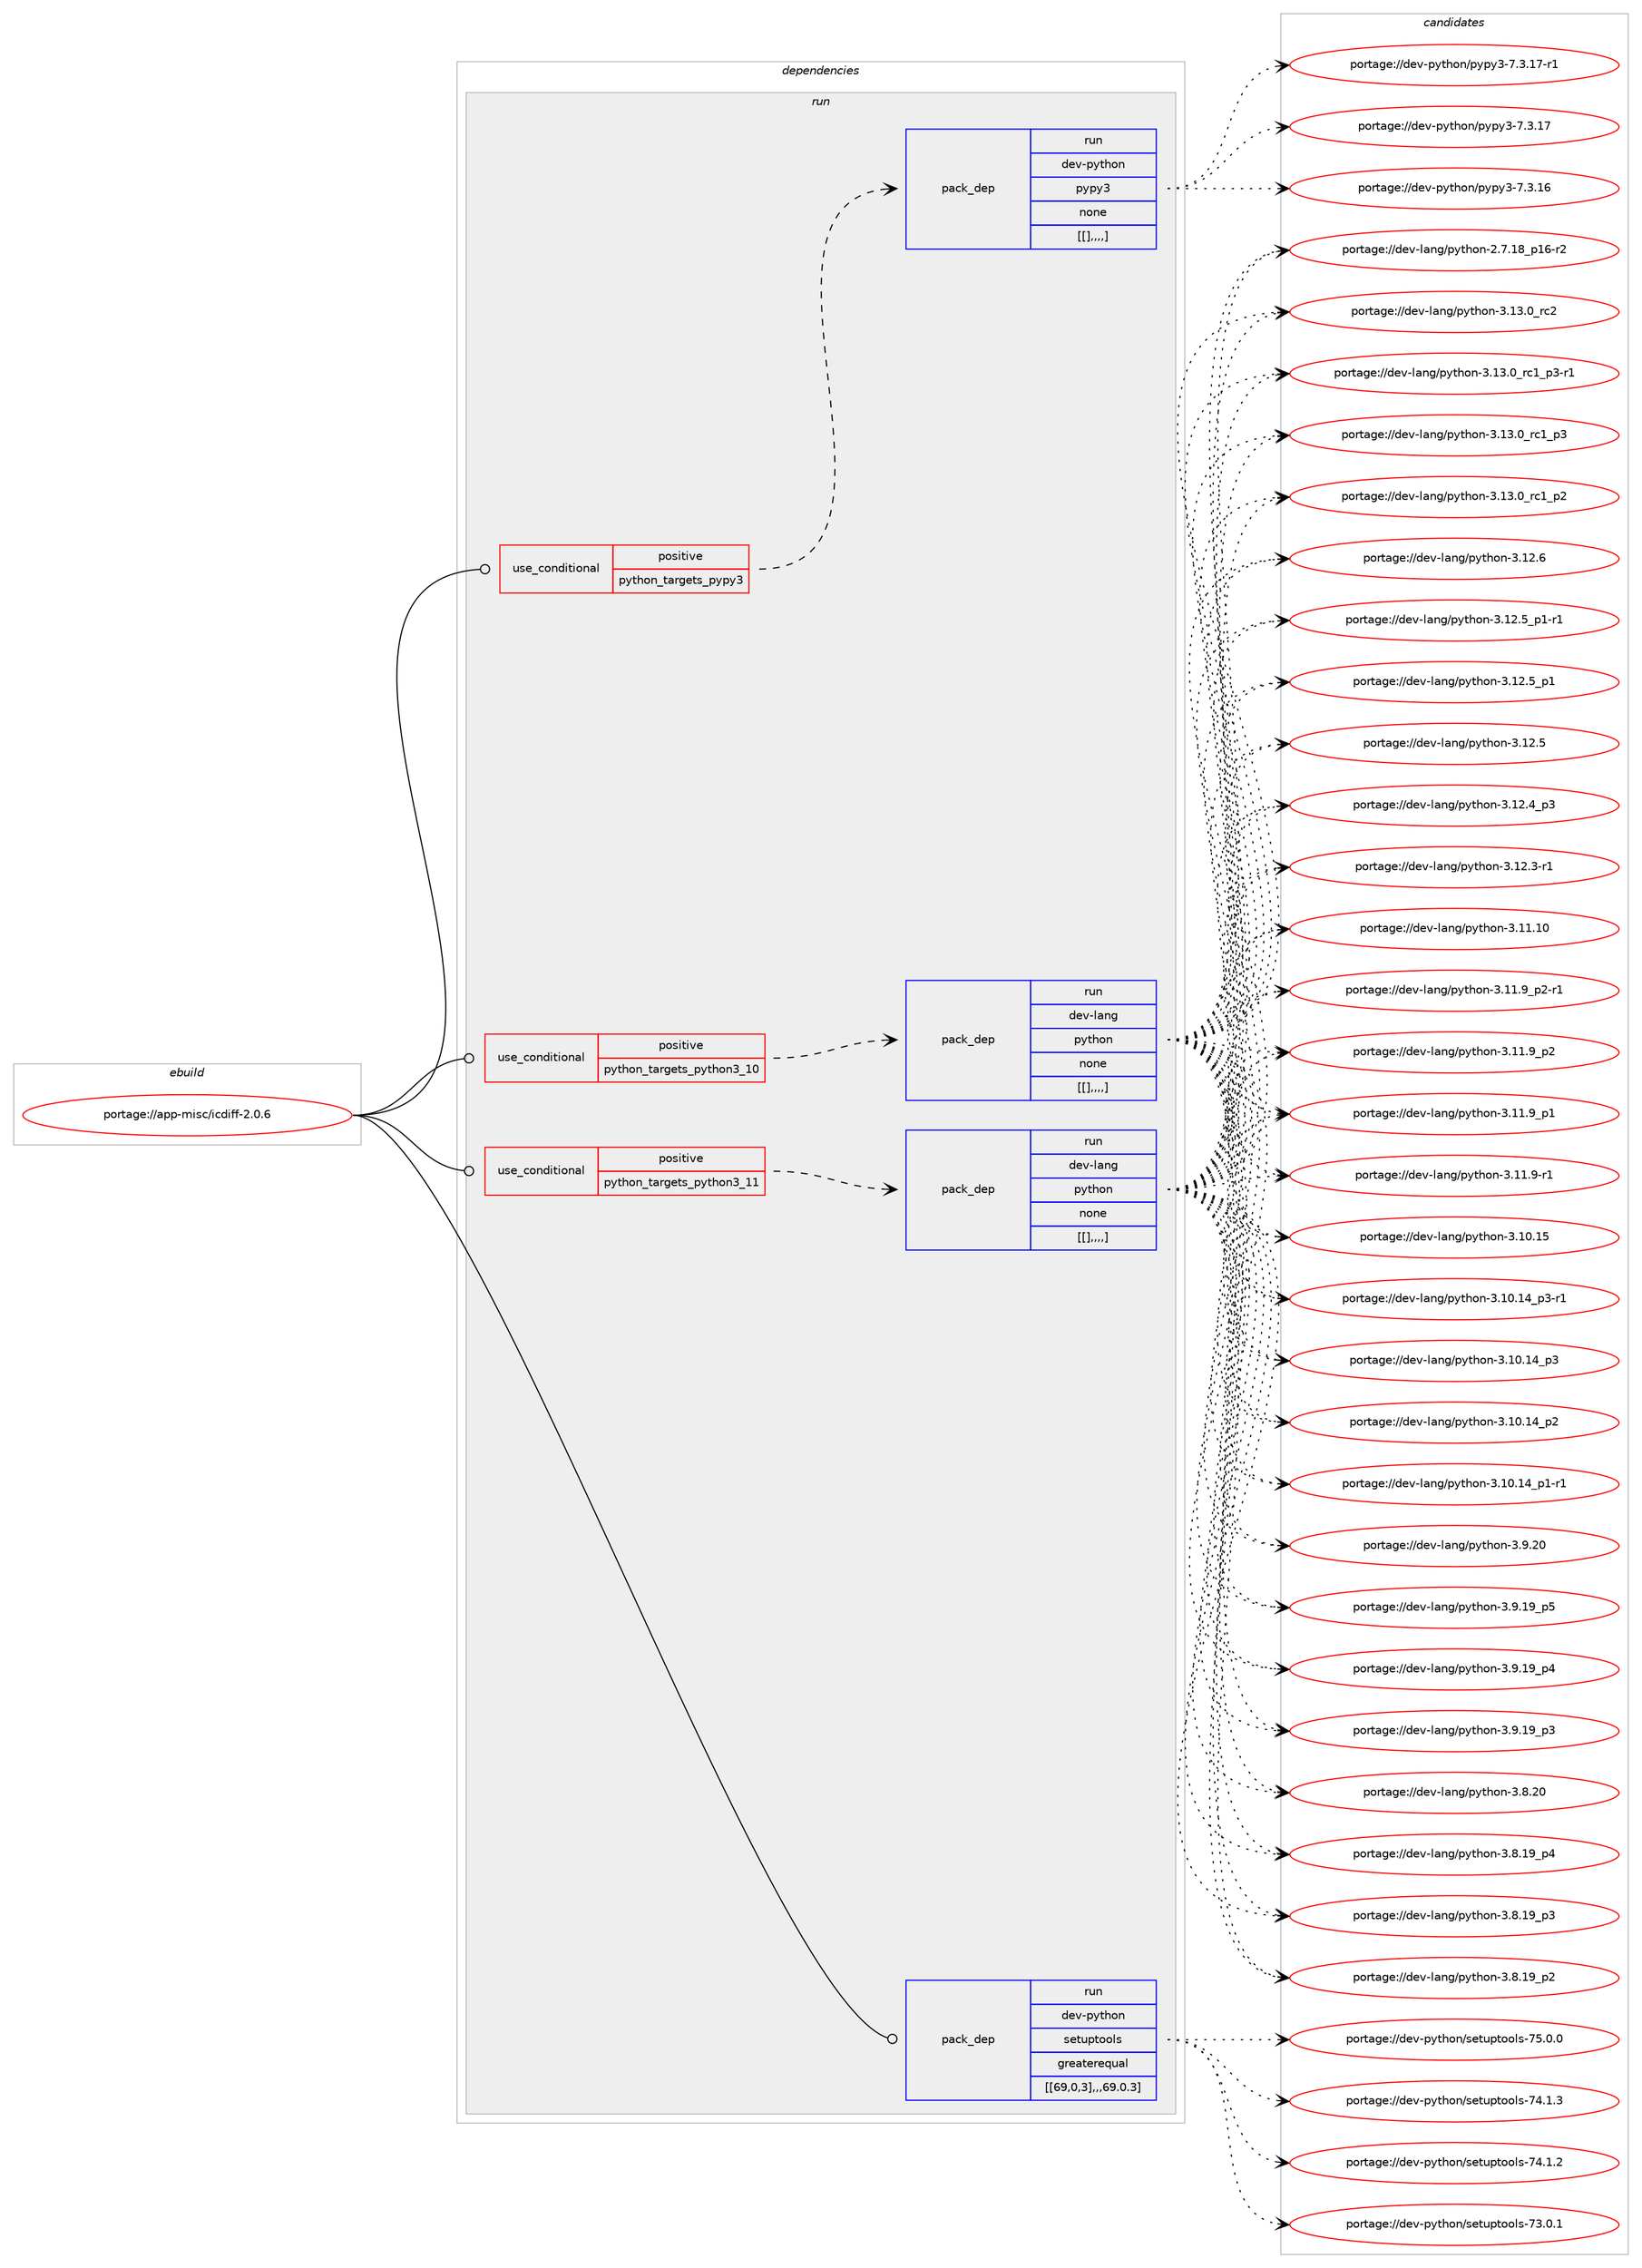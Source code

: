 digraph prolog {

# *************
# Graph options
# *************

newrank=true;
concentrate=true;
compound=true;
graph [rankdir=LR,fontname=Helvetica,fontsize=10,ranksep=1.5];#, ranksep=2.5, nodesep=0.2];
edge  [arrowhead=vee];
node  [fontname=Helvetica,fontsize=10];

# **********
# The ebuild
# **********

subgraph cluster_leftcol {
color=gray;
label=<<i>ebuild</i>>;
id [label="portage://app-misc/icdiff-2.0.6", color=red, width=4, href="../app-misc/icdiff-2.0.6.svg"];
}

# ****************
# The dependencies
# ****************

subgraph cluster_midcol {
color=gray;
label=<<i>dependencies</i>>;
subgraph cluster_compile {
fillcolor="#eeeeee";
style=filled;
label=<<i>compile</i>>;
}
subgraph cluster_compileandrun {
fillcolor="#eeeeee";
style=filled;
label=<<i>compile and run</i>>;
}
subgraph cluster_run {
fillcolor="#eeeeee";
style=filled;
label=<<i>run</i>>;
subgraph cond12246 {
dependency42111 [label=<<TABLE BORDER="0" CELLBORDER="1" CELLSPACING="0" CELLPADDING="4"><TR><TD ROWSPAN="3" CELLPADDING="10">use_conditional</TD></TR><TR><TD>positive</TD></TR><TR><TD>python_targets_pypy3</TD></TR></TABLE>>, shape=none, color=red];
subgraph pack29472 {
dependency42112 [label=<<TABLE BORDER="0" CELLBORDER="1" CELLSPACING="0" CELLPADDING="4" WIDTH="220"><TR><TD ROWSPAN="6" CELLPADDING="30">pack_dep</TD></TR><TR><TD WIDTH="110">run</TD></TR><TR><TD>dev-python</TD></TR><TR><TD>pypy3</TD></TR><TR><TD>none</TD></TR><TR><TD>[[],,,,]</TD></TR></TABLE>>, shape=none, color=blue];
}
dependency42111:e -> dependency42112:w [weight=20,style="dashed",arrowhead="vee"];
}
id:e -> dependency42111:w [weight=20,style="solid",arrowhead="odot"];
subgraph cond12247 {
dependency42113 [label=<<TABLE BORDER="0" CELLBORDER="1" CELLSPACING="0" CELLPADDING="4"><TR><TD ROWSPAN="3" CELLPADDING="10">use_conditional</TD></TR><TR><TD>positive</TD></TR><TR><TD>python_targets_python3_10</TD></TR></TABLE>>, shape=none, color=red];
subgraph pack29473 {
dependency42114 [label=<<TABLE BORDER="0" CELLBORDER="1" CELLSPACING="0" CELLPADDING="4" WIDTH="220"><TR><TD ROWSPAN="6" CELLPADDING="30">pack_dep</TD></TR><TR><TD WIDTH="110">run</TD></TR><TR><TD>dev-lang</TD></TR><TR><TD>python</TD></TR><TR><TD>none</TD></TR><TR><TD>[[],,,,]</TD></TR></TABLE>>, shape=none, color=blue];
}
dependency42113:e -> dependency42114:w [weight=20,style="dashed",arrowhead="vee"];
}
id:e -> dependency42113:w [weight=20,style="solid",arrowhead="odot"];
subgraph cond12248 {
dependency42115 [label=<<TABLE BORDER="0" CELLBORDER="1" CELLSPACING="0" CELLPADDING="4"><TR><TD ROWSPAN="3" CELLPADDING="10">use_conditional</TD></TR><TR><TD>positive</TD></TR><TR><TD>python_targets_python3_11</TD></TR></TABLE>>, shape=none, color=red];
subgraph pack29474 {
dependency42116 [label=<<TABLE BORDER="0" CELLBORDER="1" CELLSPACING="0" CELLPADDING="4" WIDTH="220"><TR><TD ROWSPAN="6" CELLPADDING="30">pack_dep</TD></TR><TR><TD WIDTH="110">run</TD></TR><TR><TD>dev-lang</TD></TR><TR><TD>python</TD></TR><TR><TD>none</TD></TR><TR><TD>[[],,,,]</TD></TR></TABLE>>, shape=none, color=blue];
}
dependency42115:e -> dependency42116:w [weight=20,style="dashed",arrowhead="vee"];
}
id:e -> dependency42115:w [weight=20,style="solid",arrowhead="odot"];
subgraph pack29475 {
dependency42117 [label=<<TABLE BORDER="0" CELLBORDER="1" CELLSPACING="0" CELLPADDING="4" WIDTH="220"><TR><TD ROWSPAN="6" CELLPADDING="30">pack_dep</TD></TR><TR><TD WIDTH="110">run</TD></TR><TR><TD>dev-python</TD></TR><TR><TD>setuptools</TD></TR><TR><TD>greaterequal</TD></TR><TR><TD>[[69,0,3],,,69.0.3]</TD></TR></TABLE>>, shape=none, color=blue];
}
id:e -> dependency42117:w [weight=20,style="solid",arrowhead="odot"];
}
}

# **************
# The candidates
# **************

subgraph cluster_choices {
rank=same;
color=gray;
label=<<i>candidates</i>>;

subgraph choice29472 {
color=black;
nodesep=1;
choice100101118451121211161041111104711212111212151455546514649554511449 [label="portage://dev-python/pypy3-7.3.17-r1", color=red, width=4,href="../dev-python/pypy3-7.3.17-r1.svg"];
choice10010111845112121116104111110471121211121215145554651464955 [label="portage://dev-python/pypy3-7.3.17", color=red, width=4,href="../dev-python/pypy3-7.3.17.svg"];
choice10010111845112121116104111110471121211121215145554651464954 [label="portage://dev-python/pypy3-7.3.16", color=red, width=4,href="../dev-python/pypy3-7.3.16.svg"];
dependency42112:e -> choice100101118451121211161041111104711212111212151455546514649554511449:w [style=dotted,weight="100"];
dependency42112:e -> choice10010111845112121116104111110471121211121215145554651464955:w [style=dotted,weight="100"];
dependency42112:e -> choice10010111845112121116104111110471121211121215145554651464954:w [style=dotted,weight="100"];
}
subgraph choice29473 {
color=black;
nodesep=1;
choice10010111845108971101034711212111610411111045514649514648951149950 [label="portage://dev-lang/python-3.13.0_rc2", color=red, width=4,href="../dev-lang/python-3.13.0_rc2.svg"];
choice1001011184510897110103471121211161041111104551464951464895114994995112514511449 [label="portage://dev-lang/python-3.13.0_rc1_p3-r1", color=red, width=4,href="../dev-lang/python-3.13.0_rc1_p3-r1.svg"];
choice100101118451089711010347112121116104111110455146495146489511499499511251 [label="portage://dev-lang/python-3.13.0_rc1_p3", color=red, width=4,href="../dev-lang/python-3.13.0_rc1_p3.svg"];
choice100101118451089711010347112121116104111110455146495146489511499499511250 [label="portage://dev-lang/python-3.13.0_rc1_p2", color=red, width=4,href="../dev-lang/python-3.13.0_rc1_p2.svg"];
choice10010111845108971101034711212111610411111045514649504654 [label="portage://dev-lang/python-3.12.6", color=red, width=4,href="../dev-lang/python-3.12.6.svg"];
choice1001011184510897110103471121211161041111104551464950465395112494511449 [label="portage://dev-lang/python-3.12.5_p1-r1", color=red, width=4,href="../dev-lang/python-3.12.5_p1-r1.svg"];
choice100101118451089711010347112121116104111110455146495046539511249 [label="portage://dev-lang/python-3.12.5_p1", color=red, width=4,href="../dev-lang/python-3.12.5_p1.svg"];
choice10010111845108971101034711212111610411111045514649504653 [label="portage://dev-lang/python-3.12.5", color=red, width=4,href="../dev-lang/python-3.12.5.svg"];
choice100101118451089711010347112121116104111110455146495046529511251 [label="portage://dev-lang/python-3.12.4_p3", color=red, width=4,href="../dev-lang/python-3.12.4_p3.svg"];
choice100101118451089711010347112121116104111110455146495046514511449 [label="portage://dev-lang/python-3.12.3-r1", color=red, width=4,href="../dev-lang/python-3.12.3-r1.svg"];
choice1001011184510897110103471121211161041111104551464949464948 [label="portage://dev-lang/python-3.11.10", color=red, width=4,href="../dev-lang/python-3.11.10.svg"];
choice1001011184510897110103471121211161041111104551464949465795112504511449 [label="portage://dev-lang/python-3.11.9_p2-r1", color=red, width=4,href="../dev-lang/python-3.11.9_p2-r1.svg"];
choice100101118451089711010347112121116104111110455146494946579511250 [label="portage://dev-lang/python-3.11.9_p2", color=red, width=4,href="../dev-lang/python-3.11.9_p2.svg"];
choice100101118451089711010347112121116104111110455146494946579511249 [label="portage://dev-lang/python-3.11.9_p1", color=red, width=4,href="../dev-lang/python-3.11.9_p1.svg"];
choice100101118451089711010347112121116104111110455146494946574511449 [label="portage://dev-lang/python-3.11.9-r1", color=red, width=4,href="../dev-lang/python-3.11.9-r1.svg"];
choice1001011184510897110103471121211161041111104551464948464953 [label="portage://dev-lang/python-3.10.15", color=red, width=4,href="../dev-lang/python-3.10.15.svg"];
choice100101118451089711010347112121116104111110455146494846495295112514511449 [label="portage://dev-lang/python-3.10.14_p3-r1", color=red, width=4,href="../dev-lang/python-3.10.14_p3-r1.svg"];
choice10010111845108971101034711212111610411111045514649484649529511251 [label="portage://dev-lang/python-3.10.14_p3", color=red, width=4,href="../dev-lang/python-3.10.14_p3.svg"];
choice10010111845108971101034711212111610411111045514649484649529511250 [label="portage://dev-lang/python-3.10.14_p2", color=red, width=4,href="../dev-lang/python-3.10.14_p2.svg"];
choice100101118451089711010347112121116104111110455146494846495295112494511449 [label="portage://dev-lang/python-3.10.14_p1-r1", color=red, width=4,href="../dev-lang/python-3.10.14_p1-r1.svg"];
choice10010111845108971101034711212111610411111045514657465048 [label="portage://dev-lang/python-3.9.20", color=red, width=4,href="../dev-lang/python-3.9.20.svg"];
choice100101118451089711010347112121116104111110455146574649579511253 [label="portage://dev-lang/python-3.9.19_p5", color=red, width=4,href="../dev-lang/python-3.9.19_p5.svg"];
choice100101118451089711010347112121116104111110455146574649579511252 [label="portage://dev-lang/python-3.9.19_p4", color=red, width=4,href="../dev-lang/python-3.9.19_p4.svg"];
choice100101118451089711010347112121116104111110455146574649579511251 [label="portage://dev-lang/python-3.9.19_p3", color=red, width=4,href="../dev-lang/python-3.9.19_p3.svg"];
choice10010111845108971101034711212111610411111045514656465048 [label="portage://dev-lang/python-3.8.20", color=red, width=4,href="../dev-lang/python-3.8.20.svg"];
choice100101118451089711010347112121116104111110455146564649579511252 [label="portage://dev-lang/python-3.8.19_p4", color=red, width=4,href="../dev-lang/python-3.8.19_p4.svg"];
choice100101118451089711010347112121116104111110455146564649579511251 [label="portage://dev-lang/python-3.8.19_p3", color=red, width=4,href="../dev-lang/python-3.8.19_p3.svg"];
choice100101118451089711010347112121116104111110455146564649579511250 [label="portage://dev-lang/python-3.8.19_p2", color=red, width=4,href="../dev-lang/python-3.8.19_p2.svg"];
choice100101118451089711010347112121116104111110455046554649569511249544511450 [label="portage://dev-lang/python-2.7.18_p16-r2", color=red, width=4,href="../dev-lang/python-2.7.18_p16-r2.svg"];
dependency42114:e -> choice10010111845108971101034711212111610411111045514649514648951149950:w [style=dotted,weight="100"];
dependency42114:e -> choice1001011184510897110103471121211161041111104551464951464895114994995112514511449:w [style=dotted,weight="100"];
dependency42114:e -> choice100101118451089711010347112121116104111110455146495146489511499499511251:w [style=dotted,weight="100"];
dependency42114:e -> choice100101118451089711010347112121116104111110455146495146489511499499511250:w [style=dotted,weight="100"];
dependency42114:e -> choice10010111845108971101034711212111610411111045514649504654:w [style=dotted,weight="100"];
dependency42114:e -> choice1001011184510897110103471121211161041111104551464950465395112494511449:w [style=dotted,weight="100"];
dependency42114:e -> choice100101118451089711010347112121116104111110455146495046539511249:w [style=dotted,weight="100"];
dependency42114:e -> choice10010111845108971101034711212111610411111045514649504653:w [style=dotted,weight="100"];
dependency42114:e -> choice100101118451089711010347112121116104111110455146495046529511251:w [style=dotted,weight="100"];
dependency42114:e -> choice100101118451089711010347112121116104111110455146495046514511449:w [style=dotted,weight="100"];
dependency42114:e -> choice1001011184510897110103471121211161041111104551464949464948:w [style=dotted,weight="100"];
dependency42114:e -> choice1001011184510897110103471121211161041111104551464949465795112504511449:w [style=dotted,weight="100"];
dependency42114:e -> choice100101118451089711010347112121116104111110455146494946579511250:w [style=dotted,weight="100"];
dependency42114:e -> choice100101118451089711010347112121116104111110455146494946579511249:w [style=dotted,weight="100"];
dependency42114:e -> choice100101118451089711010347112121116104111110455146494946574511449:w [style=dotted,weight="100"];
dependency42114:e -> choice1001011184510897110103471121211161041111104551464948464953:w [style=dotted,weight="100"];
dependency42114:e -> choice100101118451089711010347112121116104111110455146494846495295112514511449:w [style=dotted,weight="100"];
dependency42114:e -> choice10010111845108971101034711212111610411111045514649484649529511251:w [style=dotted,weight="100"];
dependency42114:e -> choice10010111845108971101034711212111610411111045514649484649529511250:w [style=dotted,weight="100"];
dependency42114:e -> choice100101118451089711010347112121116104111110455146494846495295112494511449:w [style=dotted,weight="100"];
dependency42114:e -> choice10010111845108971101034711212111610411111045514657465048:w [style=dotted,weight="100"];
dependency42114:e -> choice100101118451089711010347112121116104111110455146574649579511253:w [style=dotted,weight="100"];
dependency42114:e -> choice100101118451089711010347112121116104111110455146574649579511252:w [style=dotted,weight="100"];
dependency42114:e -> choice100101118451089711010347112121116104111110455146574649579511251:w [style=dotted,weight="100"];
dependency42114:e -> choice10010111845108971101034711212111610411111045514656465048:w [style=dotted,weight="100"];
dependency42114:e -> choice100101118451089711010347112121116104111110455146564649579511252:w [style=dotted,weight="100"];
dependency42114:e -> choice100101118451089711010347112121116104111110455146564649579511251:w [style=dotted,weight="100"];
dependency42114:e -> choice100101118451089711010347112121116104111110455146564649579511250:w [style=dotted,weight="100"];
dependency42114:e -> choice100101118451089711010347112121116104111110455046554649569511249544511450:w [style=dotted,weight="100"];
}
subgraph choice29474 {
color=black;
nodesep=1;
choice10010111845108971101034711212111610411111045514649514648951149950 [label="portage://dev-lang/python-3.13.0_rc2", color=red, width=4,href="../dev-lang/python-3.13.0_rc2.svg"];
choice1001011184510897110103471121211161041111104551464951464895114994995112514511449 [label="portage://dev-lang/python-3.13.0_rc1_p3-r1", color=red, width=4,href="../dev-lang/python-3.13.0_rc1_p3-r1.svg"];
choice100101118451089711010347112121116104111110455146495146489511499499511251 [label="portage://dev-lang/python-3.13.0_rc1_p3", color=red, width=4,href="../dev-lang/python-3.13.0_rc1_p3.svg"];
choice100101118451089711010347112121116104111110455146495146489511499499511250 [label="portage://dev-lang/python-3.13.0_rc1_p2", color=red, width=4,href="../dev-lang/python-3.13.0_rc1_p2.svg"];
choice10010111845108971101034711212111610411111045514649504654 [label="portage://dev-lang/python-3.12.6", color=red, width=4,href="../dev-lang/python-3.12.6.svg"];
choice1001011184510897110103471121211161041111104551464950465395112494511449 [label="portage://dev-lang/python-3.12.5_p1-r1", color=red, width=4,href="../dev-lang/python-3.12.5_p1-r1.svg"];
choice100101118451089711010347112121116104111110455146495046539511249 [label="portage://dev-lang/python-3.12.5_p1", color=red, width=4,href="../dev-lang/python-3.12.5_p1.svg"];
choice10010111845108971101034711212111610411111045514649504653 [label="portage://dev-lang/python-3.12.5", color=red, width=4,href="../dev-lang/python-3.12.5.svg"];
choice100101118451089711010347112121116104111110455146495046529511251 [label="portage://dev-lang/python-3.12.4_p3", color=red, width=4,href="../dev-lang/python-3.12.4_p3.svg"];
choice100101118451089711010347112121116104111110455146495046514511449 [label="portage://dev-lang/python-3.12.3-r1", color=red, width=4,href="../dev-lang/python-3.12.3-r1.svg"];
choice1001011184510897110103471121211161041111104551464949464948 [label="portage://dev-lang/python-3.11.10", color=red, width=4,href="../dev-lang/python-3.11.10.svg"];
choice1001011184510897110103471121211161041111104551464949465795112504511449 [label="portage://dev-lang/python-3.11.9_p2-r1", color=red, width=4,href="../dev-lang/python-3.11.9_p2-r1.svg"];
choice100101118451089711010347112121116104111110455146494946579511250 [label="portage://dev-lang/python-3.11.9_p2", color=red, width=4,href="../dev-lang/python-3.11.9_p2.svg"];
choice100101118451089711010347112121116104111110455146494946579511249 [label="portage://dev-lang/python-3.11.9_p1", color=red, width=4,href="../dev-lang/python-3.11.9_p1.svg"];
choice100101118451089711010347112121116104111110455146494946574511449 [label="portage://dev-lang/python-3.11.9-r1", color=red, width=4,href="../dev-lang/python-3.11.9-r1.svg"];
choice1001011184510897110103471121211161041111104551464948464953 [label="portage://dev-lang/python-3.10.15", color=red, width=4,href="../dev-lang/python-3.10.15.svg"];
choice100101118451089711010347112121116104111110455146494846495295112514511449 [label="portage://dev-lang/python-3.10.14_p3-r1", color=red, width=4,href="../dev-lang/python-3.10.14_p3-r1.svg"];
choice10010111845108971101034711212111610411111045514649484649529511251 [label="portage://dev-lang/python-3.10.14_p3", color=red, width=4,href="../dev-lang/python-3.10.14_p3.svg"];
choice10010111845108971101034711212111610411111045514649484649529511250 [label="portage://dev-lang/python-3.10.14_p2", color=red, width=4,href="../dev-lang/python-3.10.14_p2.svg"];
choice100101118451089711010347112121116104111110455146494846495295112494511449 [label="portage://dev-lang/python-3.10.14_p1-r1", color=red, width=4,href="../dev-lang/python-3.10.14_p1-r1.svg"];
choice10010111845108971101034711212111610411111045514657465048 [label="portage://dev-lang/python-3.9.20", color=red, width=4,href="../dev-lang/python-3.9.20.svg"];
choice100101118451089711010347112121116104111110455146574649579511253 [label="portage://dev-lang/python-3.9.19_p5", color=red, width=4,href="../dev-lang/python-3.9.19_p5.svg"];
choice100101118451089711010347112121116104111110455146574649579511252 [label="portage://dev-lang/python-3.9.19_p4", color=red, width=4,href="../dev-lang/python-3.9.19_p4.svg"];
choice100101118451089711010347112121116104111110455146574649579511251 [label="portage://dev-lang/python-3.9.19_p3", color=red, width=4,href="../dev-lang/python-3.9.19_p3.svg"];
choice10010111845108971101034711212111610411111045514656465048 [label="portage://dev-lang/python-3.8.20", color=red, width=4,href="../dev-lang/python-3.8.20.svg"];
choice100101118451089711010347112121116104111110455146564649579511252 [label="portage://dev-lang/python-3.8.19_p4", color=red, width=4,href="../dev-lang/python-3.8.19_p4.svg"];
choice100101118451089711010347112121116104111110455146564649579511251 [label="portage://dev-lang/python-3.8.19_p3", color=red, width=4,href="../dev-lang/python-3.8.19_p3.svg"];
choice100101118451089711010347112121116104111110455146564649579511250 [label="portage://dev-lang/python-3.8.19_p2", color=red, width=4,href="../dev-lang/python-3.8.19_p2.svg"];
choice100101118451089711010347112121116104111110455046554649569511249544511450 [label="portage://dev-lang/python-2.7.18_p16-r2", color=red, width=4,href="../dev-lang/python-2.7.18_p16-r2.svg"];
dependency42116:e -> choice10010111845108971101034711212111610411111045514649514648951149950:w [style=dotted,weight="100"];
dependency42116:e -> choice1001011184510897110103471121211161041111104551464951464895114994995112514511449:w [style=dotted,weight="100"];
dependency42116:e -> choice100101118451089711010347112121116104111110455146495146489511499499511251:w [style=dotted,weight="100"];
dependency42116:e -> choice100101118451089711010347112121116104111110455146495146489511499499511250:w [style=dotted,weight="100"];
dependency42116:e -> choice10010111845108971101034711212111610411111045514649504654:w [style=dotted,weight="100"];
dependency42116:e -> choice1001011184510897110103471121211161041111104551464950465395112494511449:w [style=dotted,weight="100"];
dependency42116:e -> choice100101118451089711010347112121116104111110455146495046539511249:w [style=dotted,weight="100"];
dependency42116:e -> choice10010111845108971101034711212111610411111045514649504653:w [style=dotted,weight="100"];
dependency42116:e -> choice100101118451089711010347112121116104111110455146495046529511251:w [style=dotted,weight="100"];
dependency42116:e -> choice100101118451089711010347112121116104111110455146495046514511449:w [style=dotted,weight="100"];
dependency42116:e -> choice1001011184510897110103471121211161041111104551464949464948:w [style=dotted,weight="100"];
dependency42116:e -> choice1001011184510897110103471121211161041111104551464949465795112504511449:w [style=dotted,weight="100"];
dependency42116:e -> choice100101118451089711010347112121116104111110455146494946579511250:w [style=dotted,weight="100"];
dependency42116:e -> choice100101118451089711010347112121116104111110455146494946579511249:w [style=dotted,weight="100"];
dependency42116:e -> choice100101118451089711010347112121116104111110455146494946574511449:w [style=dotted,weight="100"];
dependency42116:e -> choice1001011184510897110103471121211161041111104551464948464953:w [style=dotted,weight="100"];
dependency42116:e -> choice100101118451089711010347112121116104111110455146494846495295112514511449:w [style=dotted,weight="100"];
dependency42116:e -> choice10010111845108971101034711212111610411111045514649484649529511251:w [style=dotted,weight="100"];
dependency42116:e -> choice10010111845108971101034711212111610411111045514649484649529511250:w [style=dotted,weight="100"];
dependency42116:e -> choice100101118451089711010347112121116104111110455146494846495295112494511449:w [style=dotted,weight="100"];
dependency42116:e -> choice10010111845108971101034711212111610411111045514657465048:w [style=dotted,weight="100"];
dependency42116:e -> choice100101118451089711010347112121116104111110455146574649579511253:w [style=dotted,weight="100"];
dependency42116:e -> choice100101118451089711010347112121116104111110455146574649579511252:w [style=dotted,weight="100"];
dependency42116:e -> choice100101118451089711010347112121116104111110455146574649579511251:w [style=dotted,weight="100"];
dependency42116:e -> choice10010111845108971101034711212111610411111045514656465048:w [style=dotted,weight="100"];
dependency42116:e -> choice100101118451089711010347112121116104111110455146564649579511252:w [style=dotted,weight="100"];
dependency42116:e -> choice100101118451089711010347112121116104111110455146564649579511251:w [style=dotted,weight="100"];
dependency42116:e -> choice100101118451089711010347112121116104111110455146564649579511250:w [style=dotted,weight="100"];
dependency42116:e -> choice100101118451089711010347112121116104111110455046554649569511249544511450:w [style=dotted,weight="100"];
}
subgraph choice29475 {
color=black;
nodesep=1;
choice100101118451121211161041111104711510111611711211611111110811545555346484648 [label="portage://dev-python/setuptools-75.0.0", color=red, width=4,href="../dev-python/setuptools-75.0.0.svg"];
choice100101118451121211161041111104711510111611711211611111110811545555246494651 [label="portage://dev-python/setuptools-74.1.3", color=red, width=4,href="../dev-python/setuptools-74.1.3.svg"];
choice100101118451121211161041111104711510111611711211611111110811545555246494650 [label="portage://dev-python/setuptools-74.1.2", color=red, width=4,href="../dev-python/setuptools-74.1.2.svg"];
choice100101118451121211161041111104711510111611711211611111110811545555146484649 [label="portage://dev-python/setuptools-73.0.1", color=red, width=4,href="../dev-python/setuptools-73.0.1.svg"];
dependency42117:e -> choice100101118451121211161041111104711510111611711211611111110811545555346484648:w [style=dotted,weight="100"];
dependency42117:e -> choice100101118451121211161041111104711510111611711211611111110811545555246494651:w [style=dotted,weight="100"];
dependency42117:e -> choice100101118451121211161041111104711510111611711211611111110811545555246494650:w [style=dotted,weight="100"];
dependency42117:e -> choice100101118451121211161041111104711510111611711211611111110811545555146484649:w [style=dotted,weight="100"];
}
}

}
